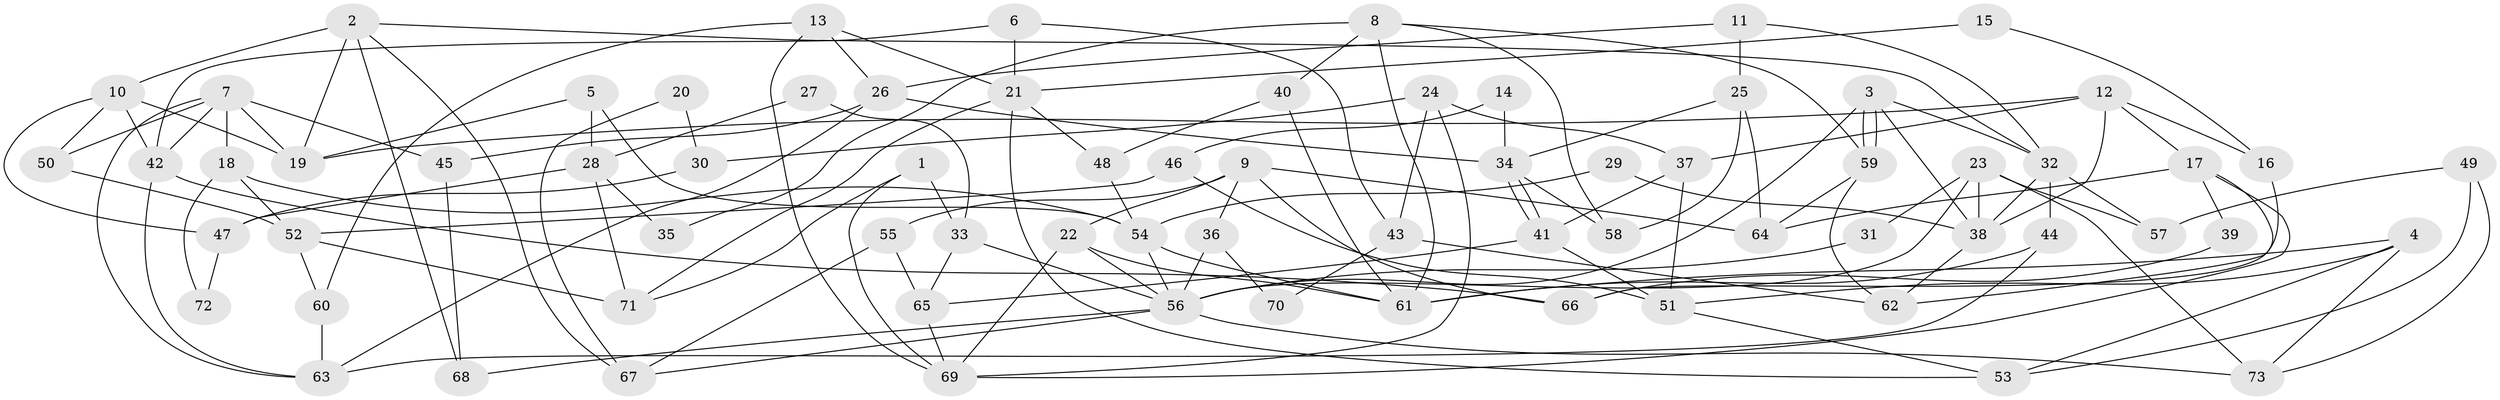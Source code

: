 // Generated by graph-tools (version 1.1) at 2025/36/03/09/25 02:36:18]
// undirected, 73 vertices, 146 edges
graph export_dot {
graph [start="1"]
  node [color=gray90,style=filled];
  1;
  2;
  3;
  4;
  5;
  6;
  7;
  8;
  9;
  10;
  11;
  12;
  13;
  14;
  15;
  16;
  17;
  18;
  19;
  20;
  21;
  22;
  23;
  24;
  25;
  26;
  27;
  28;
  29;
  30;
  31;
  32;
  33;
  34;
  35;
  36;
  37;
  38;
  39;
  40;
  41;
  42;
  43;
  44;
  45;
  46;
  47;
  48;
  49;
  50;
  51;
  52;
  53;
  54;
  55;
  56;
  57;
  58;
  59;
  60;
  61;
  62;
  63;
  64;
  65;
  66;
  67;
  68;
  69;
  70;
  71;
  72;
  73;
  1 -- 33;
  1 -- 69;
  1 -- 71;
  2 -- 32;
  2 -- 19;
  2 -- 10;
  2 -- 67;
  2 -- 68;
  3 -- 59;
  3 -- 59;
  3 -- 56;
  3 -- 32;
  3 -- 38;
  4 -- 73;
  4 -- 61;
  4 -- 51;
  4 -- 53;
  5 -- 19;
  5 -- 54;
  5 -- 28;
  6 -- 42;
  6 -- 21;
  6 -- 43;
  7 -- 18;
  7 -- 50;
  7 -- 19;
  7 -- 42;
  7 -- 45;
  7 -- 63;
  8 -- 58;
  8 -- 59;
  8 -- 35;
  8 -- 40;
  8 -- 61;
  9 -- 55;
  9 -- 64;
  9 -- 22;
  9 -- 36;
  9 -- 66;
  10 -- 42;
  10 -- 19;
  10 -- 47;
  10 -- 50;
  11 -- 26;
  11 -- 32;
  11 -- 25;
  12 -- 19;
  12 -- 38;
  12 -- 16;
  12 -- 17;
  12 -- 37;
  13 -- 69;
  13 -- 21;
  13 -- 26;
  13 -- 60;
  14 -- 34;
  14 -- 46;
  15 -- 16;
  15 -- 21;
  16 -- 66;
  17 -- 62;
  17 -- 39;
  17 -- 64;
  17 -- 69;
  18 -- 54;
  18 -- 52;
  18 -- 72;
  20 -- 30;
  20 -- 67;
  21 -- 53;
  21 -- 48;
  21 -- 71;
  22 -- 56;
  22 -- 61;
  22 -- 69;
  23 -- 38;
  23 -- 56;
  23 -- 31;
  23 -- 57;
  23 -- 73;
  24 -- 37;
  24 -- 69;
  24 -- 30;
  24 -- 43;
  25 -- 64;
  25 -- 34;
  25 -- 58;
  26 -- 34;
  26 -- 45;
  26 -- 63;
  27 -- 28;
  27 -- 33;
  28 -- 71;
  28 -- 35;
  28 -- 47;
  29 -- 54;
  29 -- 38;
  30 -- 47;
  31 -- 56;
  32 -- 44;
  32 -- 38;
  32 -- 57;
  33 -- 56;
  33 -- 65;
  34 -- 41;
  34 -- 41;
  34 -- 58;
  36 -- 56;
  36 -- 70;
  37 -- 51;
  37 -- 41;
  38 -- 62;
  39 -- 66;
  40 -- 61;
  40 -- 48;
  41 -- 51;
  41 -- 65;
  42 -- 63;
  42 -- 66;
  43 -- 62;
  43 -- 70;
  44 -- 63;
  44 -- 61;
  45 -- 68;
  46 -- 52;
  46 -- 51;
  47 -- 72;
  48 -- 54;
  49 -- 53;
  49 -- 57;
  49 -- 73;
  50 -- 52;
  51 -- 53;
  52 -- 60;
  52 -- 71;
  54 -- 56;
  54 -- 61;
  55 -- 67;
  55 -- 65;
  56 -- 68;
  56 -- 73;
  56 -- 67;
  59 -- 62;
  59 -- 64;
  60 -- 63;
  65 -- 69;
}
